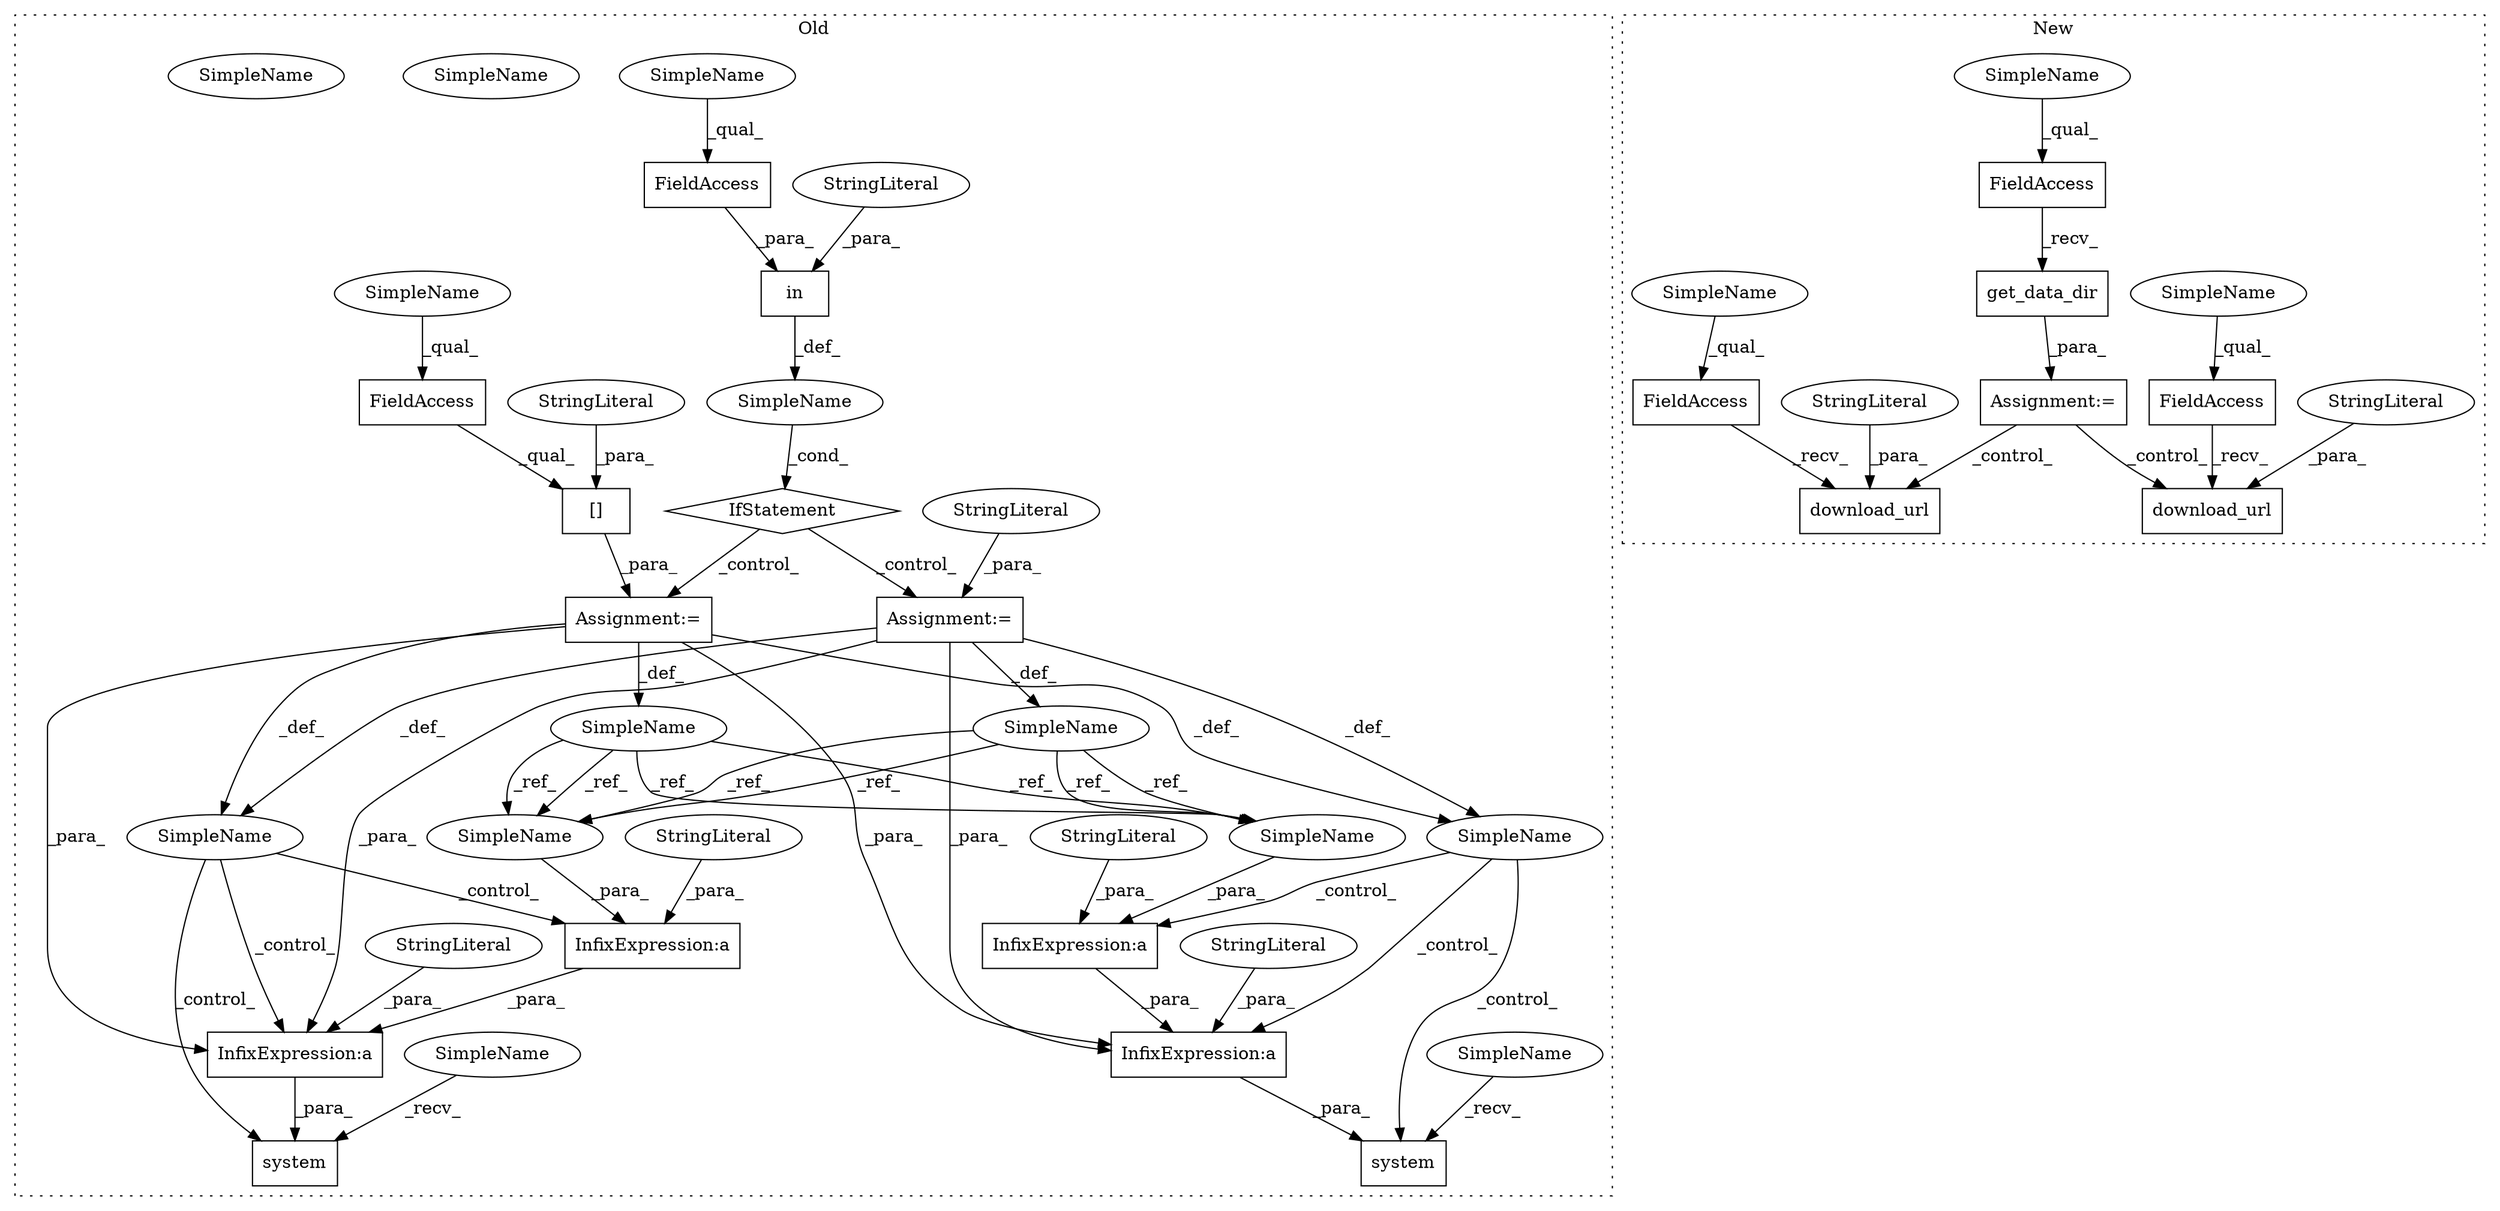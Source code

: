 digraph G {
subgraph cluster0 {
1 [label="in" a="105" s="1013" l="33" shape="box"];
3 [label="FieldAccess" a="22" s="1036" l="10" shape="box"];
4 [label="FieldAccess" a="22" s="1065" l="10" shape="box"];
5 [label="[]" a="2" s="1065,1095" l="11,1" shape="box"];
7 [label="IfStatement" a="25" s="1005,1046" l="8,2" shape="diamond"];
8 [label="SimpleName" a="42" s="" l="" shape="ellipse"];
9 [label="Assignment:=" a="7" s="1064" l="1" shape="box"];
10 [label="StringLiteral" a="45" s="1013" l="19" shape="ellipse"];
11 [label="Assignment:=" a="7" s="1126" l="1" shape="box"];
12 [label="StringLiteral" a="45" s="1127" l="6" shape="ellipse"];
13 [label="StringLiteral" a="45" s="1076" l="19" shape="ellipse"];
15 [label="InfixExpression:a" a="27" s="1797" l="3" shape="box"];
16 [label="InfixExpression:a" a="27" s="1809" l="3" shape="box"];
18 [label="system" a="32" s="1779,1886" l="7,1" shape="box"];
20 [label="SimpleName" a="42" s="" l="" shape="ellipse"];
21 [label="StringLiteral" a="45" s="1812" l="74" shape="ellipse"];
22 [label="StringLiteral" a="45" s="1787" l="10" shape="ellipse"];
27 [label="InfixExpression:a" a="27" s="1458" l="3" shape="box"];
28 [label="InfixExpression:a" a="27" s="1470" l="3" shape="box"];
29 [label="system" a="32" s="1440,1551" l="7,1" shape="box"];
30 [label="SimpleName" a="42" s="1118" l="8" shape="ellipse"];
31 [label="SimpleName" a="42" s="" l="" shape="ellipse"];
32 [label="SimpleName" a="42" s="1056" l="8" shape="ellipse"];
33 [label="StringLiteral" a="45" s="1448" l="10" shape="ellipse"];
34 [label="StringLiteral" a="45" s="1473" l="78" shape="ellipse"];
35 [label="SimpleName" a="42" s="1776" l="2" shape="ellipse"];
36 [label="SimpleName" a="42" s="1065" l="2" shape="ellipse"];
37 [label="SimpleName" a="42" s="1036" l="2" shape="ellipse"];
38 [label="SimpleName" a="42" s="1437" l="2" shape="ellipse"];
39 [label="SimpleName" a="42" s="1800" l="8" shape="ellipse"];
40 [label="SimpleName" a="42" s="1461" l="8" shape="ellipse"];
41 [label="SimpleName" a="42" s="1461" l="8" shape="ellipse"];
42 [label="SimpleName" a="42" s="1800" l="8" shape="ellipse"];
label = "Old";
style="dotted";
}
subgraph cluster1 {
2 [label="get_data_dir" a="32" s="1028" l="14" shape="box"];
6 [label="FieldAccess" a="22" s="1013" l="14" shape="box"];
14 [label="Assignment:=" a="7" s="1012" l="1" shape="box"];
17 [label="FieldAccess" a="22" s="1340" l="14" shape="box"];
19 [label="download_url" a="32" s="1355,1444" l="13,1" shape="box"];
23 [label="StringLiteral" a="45" s="1368" l="76" shape="ellipse"];
24 [label="FieldAccess" a="22" s="1669" l="14" shape="box"];
25 [label="download_url" a="32" s="1684,1769" l="13,1" shape="box"];
26 [label="StringLiteral" a="45" s="1697" l="72" shape="ellipse"];
43 [label="SimpleName" a="42" s="1013" l="8" shape="ellipse"];
44 [label="SimpleName" a="42" s="1669" l="8" shape="ellipse"];
45 [label="SimpleName" a="42" s="1340" l="8" shape="ellipse"];
label = "New";
style="dotted";
}
1 -> 8 [label="_def_"];
2 -> 14 [label="_para_"];
3 -> 1 [label="_para_"];
4 -> 5 [label="_qual_"];
5 -> 9 [label="_para_"];
6 -> 2 [label="_recv_"];
7 -> 9 [label="_control_"];
7 -> 11 [label="_control_"];
8 -> 7 [label="_cond_"];
9 -> 31 [label="_def_"];
9 -> 16 [label="_para_"];
9 -> 28 [label="_para_"];
9 -> 32 [label="_def_"];
9 -> 20 [label="_def_"];
10 -> 1 [label="_para_"];
11 -> 20 [label="_def_"];
11 -> 28 [label="_para_"];
11 -> 30 [label="_def_"];
11 -> 31 [label="_def_"];
11 -> 16 [label="_para_"];
12 -> 11 [label="_para_"];
13 -> 5 [label="_para_"];
14 -> 19 [label="_control_"];
14 -> 25 [label="_control_"];
15 -> 16 [label="_para_"];
16 -> 18 [label="_para_"];
17 -> 19 [label="_recv_"];
20 -> 15 [label="_control_"];
20 -> 18 [label="_control_"];
20 -> 16 [label="_control_"];
21 -> 16 [label="_para_"];
22 -> 15 [label="_para_"];
23 -> 19 [label="_para_"];
24 -> 25 [label="_recv_"];
26 -> 25 [label="_para_"];
27 -> 28 [label="_para_"];
28 -> 29 [label="_para_"];
30 -> 42 [label="_ref_"];
30 -> 42 [label="_ref_"];
30 -> 41 [label="_ref_"];
30 -> 41 [label="_ref_"];
31 -> 27 [label="_control_"];
31 -> 28 [label="_control_"];
31 -> 29 [label="_control_"];
32 -> 42 [label="_ref_"];
32 -> 41 [label="_ref_"];
32 -> 42 [label="_ref_"];
32 -> 41 [label="_ref_"];
33 -> 27 [label="_para_"];
34 -> 28 [label="_para_"];
35 -> 18 [label="_recv_"];
36 -> 4 [label="_qual_"];
37 -> 3 [label="_qual_"];
38 -> 29 [label="_recv_"];
41 -> 27 [label="_para_"];
42 -> 15 [label="_para_"];
43 -> 6 [label="_qual_"];
44 -> 24 [label="_qual_"];
45 -> 17 [label="_qual_"];
}